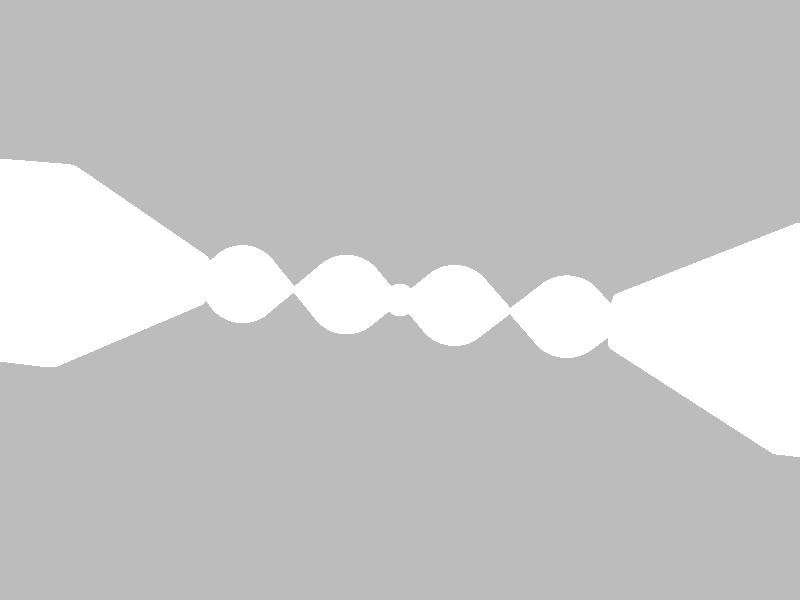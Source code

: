#include "colors.inc"
#include "textures.inc"
#include "glass.inc"

global_settings { ambient_light rgb<0,0,0> }

background { color Gray50 }
camera {
  location  <5, 5, -15>
  look_at   <0, 0, 0>
  angle 25
}
light_source { <0, 0, -15> White }

#declare Substrate = merge {
  cylinder {
    <-2,0,0>, <2,0,0>,1
//    pigment { Blue }
  }

  cone {
    <-4,0,0>, 0 //centre and radius one
    <-1.999,0,0>, 1 //centre and radius 2
//    pigment{ Blue }
  }
//  pigment {Blue filter .5}
}

#declare cavity_mirror = difference {
  object {
    Substrate
  }
  sphere {
    <-7.5,0,0>, 4
//    pigment {Blue filter .5}
  }
  material{
    texture {
      pigment{ colour rgbt<1,1,1,0.5>}
      finish {phong .5}    
    }
    interior{
      ior 1.5
//      caustics 0.25
    }
  }
//  pigment {Col_Glass_Bluish}

//  finish {F_Glass10}
}

#declare ion = sphere{
    <0,0,0>, 1
    pigment{rgbt 1}
    hollow
  interior{ //-----------
    media{
      emission <2,0,3>
      //   intervals 1
      //  scattering{1,<1,1,1>}
      density{ spherical
	turbulence 0
	// color_map {
	  //  [0 rgb 0.0]//border
	  //  [1 rgb 1.0]//center
	  //  } // end color_map
      } // end of density
    } // end of media ---
  } // end of interior
  translate <0,0.00,0>
} //----- end of sphere

#declare ion_string = union{
  object { ion scale 0.15 translate <0.5,0,0> }
  object { ion scale 0.15 translate <0.0,0,0> }
  object { ion scale 0.15 translate <-0.5,0,0> }
}

#declare wave_node = merge {
  sphere { 
    <0,0,0>, 1
//    pigment{colour Red}
  } // end of sphere
  cone {
    <0.707,0,0>,0.707
    <1.5,0,0>,0
//    pigment{colour Red}
  } // end of cone 1
  cone {
    <-0.707,0,0>,0.707
    <-1.5,0,0>,0
//    pigment{colour Red}
  } // end of cone 2
} //end of merge

#declare standing_wave = merge {
  object {
    wave_node 
    translate 1*1.414*x
  }
  object {
    wave_node 
    translate 3*1.414*x
  }
  object {
    wave_node 
    translate -1*1.414*x
  }
  object {
    wave_node 
    translate -3*1.414*x
  }
  pigment {rgbt 1}
  hollow
  interior{ //-----------
    media{
      emission <0.6,0,0>
      //   intervals 1
      //  scattering{1,<1,1,1>}
      // density{ spherical
      // 	turbulence 0
      // 	// color_map {
      // 	  //  [0 rgb 0.0]//border
      // 	  //  [1 rgb 1.0]//center
      // 	  //  } // end color_map
      // } // end of density
    } // end of media ---
  } // end of interior

}

// cylinder {
//   <-1,0,0>,<1,0,0>,0.1 
//   pigment {rgbt 1}
//   hollow
//   interior{ //-----------
//     media{
//       emission <1.5,0,0>
//       //   intervals 1
//       //  scattering{1,<1,1,1>}
//       density{ cylindrical
// 	turbulence 0
// 	// color_map {
// 	  //  [0 rgb 0.0]//border
// 	  //  [1 rgb 1.0]//center
// 	  //  } // end color_map
// 	rotate <0,0,90>
//       } // end of density
//     } // end of media ---
//   } // end of interior      
//   translate -3*x
// } //end of cylinder


object { cavity_mirror translate 5.5*x rotate <0,0,0> }
object { cavity_mirror rotate <0,180,0> translate -5.5*x}
object { ion_string rotate <0,0,0>}
object{ standing_wave scale 0.37 }

// light_source {<-0.5,0,0> Blue}
// light_source {<0,0,0> Blue}
// light_source {<0.5,0,0> Blue}